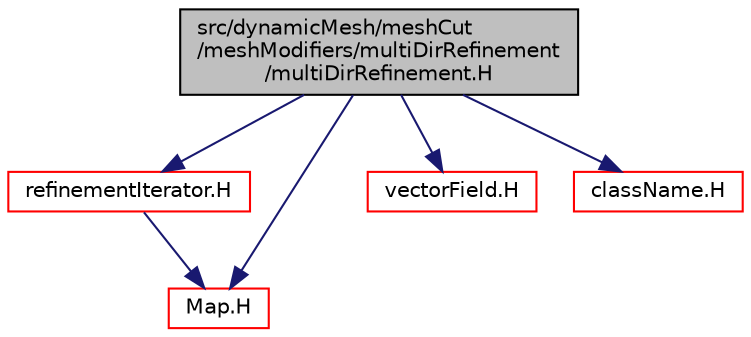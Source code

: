 digraph "src/dynamicMesh/meshCut/meshModifiers/multiDirRefinement/multiDirRefinement.H"
{
  bgcolor="transparent";
  edge [fontname="Helvetica",fontsize="10",labelfontname="Helvetica",labelfontsize="10"];
  node [fontname="Helvetica",fontsize="10",shape=record];
  Node0 [label="src/dynamicMesh/meshCut\l/meshModifiers/multiDirRefinement\l/multiDirRefinement.H",height=0.2,width=0.4,color="black", fillcolor="grey75", style="filled", fontcolor="black"];
  Node0 -> Node1 [color="midnightblue",fontsize="10",style="solid",fontname="Helvetica"];
  Node1 [label="refinementIterator.H",height=0.2,width=0.4,color="red",URL="$a00536.html"];
  Node1 -> Node189 [color="midnightblue",fontsize="10",style="solid",fontname="Helvetica"];
  Node189 [label="Map.H",height=0.2,width=0.4,color="red",URL="$a09191.html"];
  Node0 -> Node126 [color="midnightblue",fontsize="10",style="solid",fontname="Helvetica"];
  Node126 [label="vectorField.H",height=0.2,width=0.4,color="red",URL="$a10496.html"];
  Node0 -> Node189 [color="midnightblue",fontsize="10",style="solid",fontname="Helvetica"];
  Node0 -> Node35 [color="midnightblue",fontsize="10",style="solid",fontname="Helvetica"];
  Node35 [label="className.H",height=0.2,width=0.4,color="red",URL="$a10052.html",tooltip="Macro definitions for declaring ClassName(), NamespaceName(), etc. "];
}
